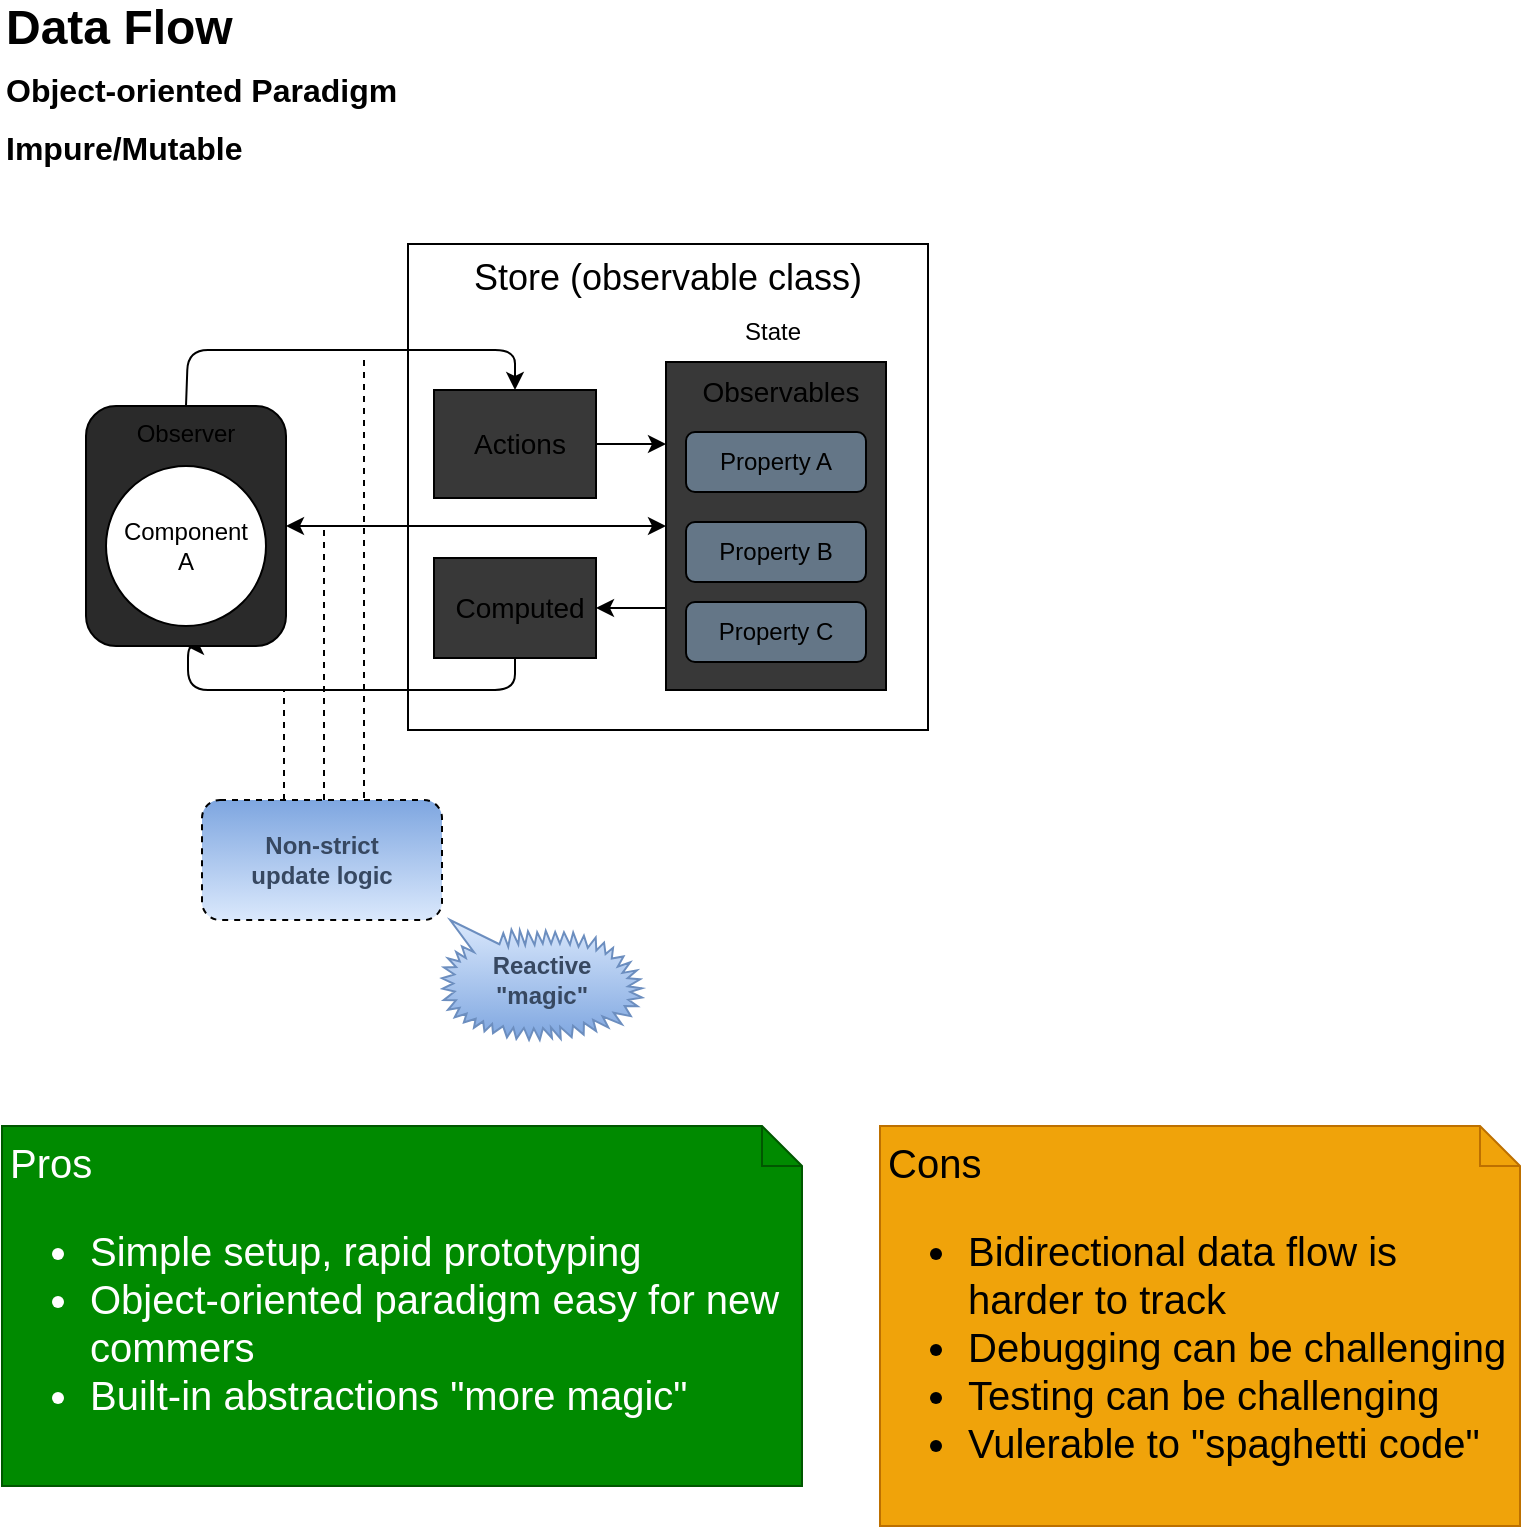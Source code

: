 <mxfile>
    <diagram id="urvBOqSvti7r388q56sU" name="Data Flow">
        <mxGraphModel dx="990" dy="567" grid="1" gridSize="10" guides="1" tooltips="1" connect="1" arrows="1" fold="1" page="1" pageScale="1" pageWidth="850" pageHeight="1100" math="0" shadow="0">
            <root>
                <mxCell id="0"/>
                <mxCell id="1" parent="0"/>
                <mxCell id="3" value="Store (observable class)" style="whiteSpace=wrap;html=1;fontSize=18;verticalAlign=top;" parent="1" vertex="1">
                    <mxGeometry x="243" y="159" width="260" height="243" as="geometry"/>
                </mxCell>
                <mxCell id="5" value="Observables" style="rounded=0;whiteSpace=wrap;html=1;fontSize=14;fillColor=#383838;verticalAlign=top;align=center;spacingLeft=5;" parent="1" vertex="1">
                    <mxGeometry x="372" y="218" width="110" height="164" as="geometry"/>
                </mxCell>
                <mxCell id="39" style="edgeStyle=orthogonalEdgeStyle;html=1;exitX=1;exitY=0.5;exitDx=0;exitDy=0;entryX=0;entryY=0.25;entryDx=0;entryDy=0;startArrow=none;startFill=0;" parent="1" source="6" target="5" edge="1">
                    <mxGeometry relative="1" as="geometry"/>
                </mxCell>
                <mxCell id="6" value="Actions" style="rounded=0;whiteSpace=wrap;html=1;fontSize=14;fillColor=#383838;verticalAlign=middle;align=center;spacingLeft=5;" parent="1" vertex="1">
                    <mxGeometry x="256" y="232" width="81" height="54" as="geometry"/>
                </mxCell>
                <mxCell id="7" value="Property A" style="rounded=1;whiteSpace=wrap;html=1;fontSize=12;fillColor=#647687;" parent="1" vertex="1">
                    <mxGeometry x="382" y="253" width="90" height="30" as="geometry"/>
                </mxCell>
                <mxCell id="8" value="Property B" style="rounded=1;whiteSpace=wrap;html=1;fontSize=12;fillColor=#647687;" parent="1" vertex="1">
                    <mxGeometry x="382" y="298" width="90" height="30" as="geometry"/>
                </mxCell>
                <mxCell id="10" value="Property C" style="rounded=1;whiteSpace=wrap;html=1;fontSize=12;fillColor=#647687;" parent="1" vertex="1">
                    <mxGeometry x="382" y="338" width="90" height="30" as="geometry"/>
                </mxCell>
                <mxCell id="40" style="edgeStyle=orthogonalEdgeStyle;html=1;exitX=1;exitY=0.5;exitDx=0;exitDy=0;entryX=0;entryY=0.75;entryDx=0;entryDy=0;startArrow=classic;startFill=1;endArrow=none;endFill=0;" parent="1" source="14" target="5" edge="1">
                    <mxGeometry relative="1" as="geometry"/>
                </mxCell>
                <mxCell id="43" style="edgeStyle=orthogonalEdgeStyle;html=1;exitX=0.5;exitY=1;exitDx=0;exitDy=0;entryX=0.5;entryY=1;entryDx=0;entryDy=0;startArrow=none;startFill=0;endArrow=classic;endFill=1;" parent="1" source="14" target="23" edge="1">
                    <mxGeometry relative="1" as="geometry">
                        <Array as="points">
                            <mxPoint x="297" y="382"/>
                            <mxPoint x="133" y="382"/>
                        </Array>
                    </mxGeometry>
                </mxCell>
                <mxCell id="14" value="Computed" style="rounded=0;whiteSpace=wrap;html=1;fontSize=14;fillColor=#383838;verticalAlign=middle;align=center;spacingLeft=5;" parent="1" vertex="1">
                    <mxGeometry x="256" y="316" width="81" height="50" as="geometry"/>
                </mxCell>
                <mxCell id="24" style="edgeStyle=orthogonalEdgeStyle;html=1;exitX=1;exitY=0.5;exitDx=0;exitDy=0;fontSize=12;startArrow=classic;startFill=1;" parent="1" source="23" target="5" edge="1">
                    <mxGeometry relative="1" as="geometry"/>
                </mxCell>
                <mxCell id="42" style="edgeStyle=orthogonalEdgeStyle;html=1;exitX=0.5;exitY=0;exitDx=0;exitDy=0;entryX=0.5;entryY=0;entryDx=0;entryDy=0;startArrow=none;startFill=0;endArrow=classic;endFill=1;" parent="1" source="23" target="6" edge="1">
                    <mxGeometry relative="1" as="geometry">
                        <Array as="points">
                            <mxPoint x="133" y="212"/>
                            <mxPoint x="297" y="212"/>
                        </Array>
                    </mxGeometry>
                </mxCell>
                <mxCell id="23" value="Observer" style="rounded=1;whiteSpace=wrap;html=1;fontSize=12;fillColor=#2A2A2A;verticalAlign=top;" parent="1" vertex="1">
                    <mxGeometry x="82" y="240" width="100" height="120" as="geometry"/>
                </mxCell>
                <mxCell id="2" value="Component&lt;br&gt;A" style="ellipse;whiteSpace=wrap;html=1;aspect=fixed;" parent="1" vertex="1">
                    <mxGeometry x="92" y="270" width="80" height="80" as="geometry"/>
                </mxCell>
                <mxCell id="33" value="State" style="text;html=1;strokeColor=none;fillColor=none;align=center;verticalAlign=middle;whiteSpace=wrap;rounded=0;" parent="1" vertex="1">
                    <mxGeometry x="372" y="188" width="107" height="30" as="geometry"/>
                </mxCell>
                <mxCell id="44" value="Data Flow&lt;br&gt;&lt;font style=&quot;font-size: 16px&quot;&gt;Object-oriented Paradigm&lt;br&gt;Impure/Mutable&lt;br&gt;&lt;/font&gt;" style="text;html=1;strokeColor=none;fillColor=none;align=left;verticalAlign=middle;whiteSpace=wrap;rounded=0;fontSize=24;fontStyle=1" parent="1" vertex="1">
                    <mxGeometry x="40" y="40" width="200" height="80" as="geometry"/>
                </mxCell>
                <mxCell id="45" value="Reactive&lt;br&gt;&quot;magic&quot;" style="whiteSpace=wrap;html=1;shape=mxgraph.basic.loud_callout;flipV=1;fillColor=#dae8fc;strokeColor=#6c8ebf;gradientColor=#7ea6e0;fontColor=#374861;fontStyle=1;verticalAlign=middle;gradientDirection=north;" parent="1" vertex="1">
                    <mxGeometry x="260" y="497" width="100" height="60" as="geometry"/>
                </mxCell>
                <mxCell id="46" value="" style="endArrow=none;dashed=1;html=1;fontColor=#3E526E;" parent="1" edge="1">
                    <mxGeometry width="50" height="50" relative="1" as="geometry">
                        <mxPoint x="181" y="437" as="sourcePoint"/>
                        <mxPoint x="181" y="382" as="targetPoint"/>
                    </mxGeometry>
                </mxCell>
                <mxCell id="47" value="" style="endArrow=none;dashed=1;html=1;fontColor=#3E526E;" parent="1" edge="1">
                    <mxGeometry width="50" height="50" relative="1" as="geometry">
                        <mxPoint x="201" y="437" as="sourcePoint"/>
                        <mxPoint x="201" y="300" as="targetPoint"/>
                    </mxGeometry>
                </mxCell>
                <mxCell id="48" value="" style="endArrow=none;dashed=1;html=1;fontColor=#3E526E;" parent="1" edge="1">
                    <mxGeometry width="50" height="50" relative="1" as="geometry">
                        <mxPoint x="221" y="436" as="sourcePoint"/>
                        <mxPoint x="221" y="217" as="targetPoint"/>
                    </mxGeometry>
                </mxCell>
                <mxCell id="49" value="Non-strict &lt;br&gt;update logic" style="rounded=1;whiteSpace=wrap;html=1;fontColor=#374861;dashed=1;fillColor=#DAE8FC;fontStyle=1;gradientColor=#7EA6E0;gradientDirection=north;" parent="1" vertex="1">
                    <mxGeometry x="140" y="437" width="120" height="60" as="geometry"/>
                </mxCell>
                <mxCell id="50" value="Pros&lt;br&gt;&lt;ul&gt;&lt;li&gt;Simple setup, rapid prototyping&lt;/li&gt;&lt;li&gt;Object-oriented paradigm easy for new commers&lt;/li&gt;&lt;li&gt;Built-in abstractions &quot;more magic&quot;&lt;/li&gt;&lt;/ul&gt;" style="shape=note;size=20;whiteSpace=wrap;html=1;fontSize=20;verticalAlign=top;align=left;spacingLeft=2;fillColor=#008a00;fontColor=#ffffff;strokeColor=#005700;" vertex="1" parent="1">
                    <mxGeometry x="40" y="600" width="400" height="180" as="geometry"/>
                </mxCell>
                <mxCell id="51" value="Cons&lt;br&gt;&lt;ul&gt;&lt;li&gt;Bidirectional data flow is harder to track&lt;/li&gt;&lt;li&gt;Debugging can be challenging&lt;/li&gt;&lt;li&gt;Testing can be challenging&lt;/li&gt;&lt;li&gt;Vulerable to &quot;spaghetti code&quot;&lt;/li&gt;&lt;/ul&gt;" style="shape=note;size=20;whiteSpace=wrap;html=1;fontSize=20;verticalAlign=top;align=left;spacingLeft=2;fillColor=#f0a30a;fontColor=#000000;strokeColor=#BD7000;" vertex="1" parent="1">
                    <mxGeometry x="479" y="600" width="320" height="200" as="geometry"/>
                </mxCell>
            </root>
        </mxGraphModel>
    </diagram>
</mxfile>